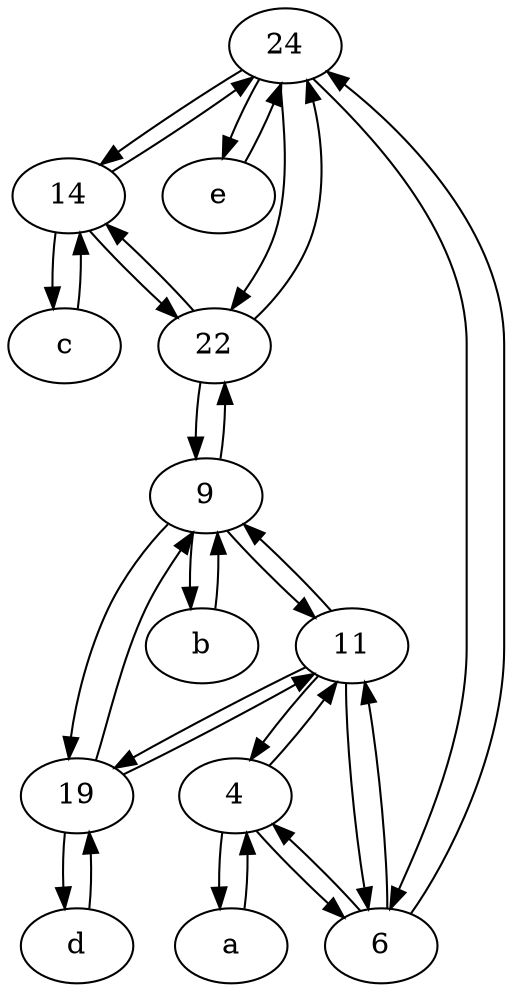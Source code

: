 digraph  {
	24;
	a [pos="40,10!"];
	4;
	c [pos="20,10!"];
	14;
	11;
	d [pos="20,30!"];
	19;
	e [pos="30,50!"];
	b [pos="50,20!"];
	22;
	9;
	6;
	24 -> 14;
	14 -> c;
	19 -> 9;
	11 -> 9;
	24 -> e;
	6 -> 24;
	6 -> 11;
	9 -> b;
	22 -> 9;
	11 -> 19;
	6 -> 4;
	d -> 19;
	b -> 9;
	9 -> 11;
	a -> 4;
	19 -> 11;
	19 -> d;
	4 -> 11;
	9 -> 19;
	24 -> 22;
	14 -> 22;
	e -> 24;
	22 -> 14;
	11 -> 4;
	4 -> a;
	c -> 14;
	14 -> 24;
	11 -> 6;
	4 -> 6;
	22 -> 24;
	9 -> 22;
	24 -> 6;

	}